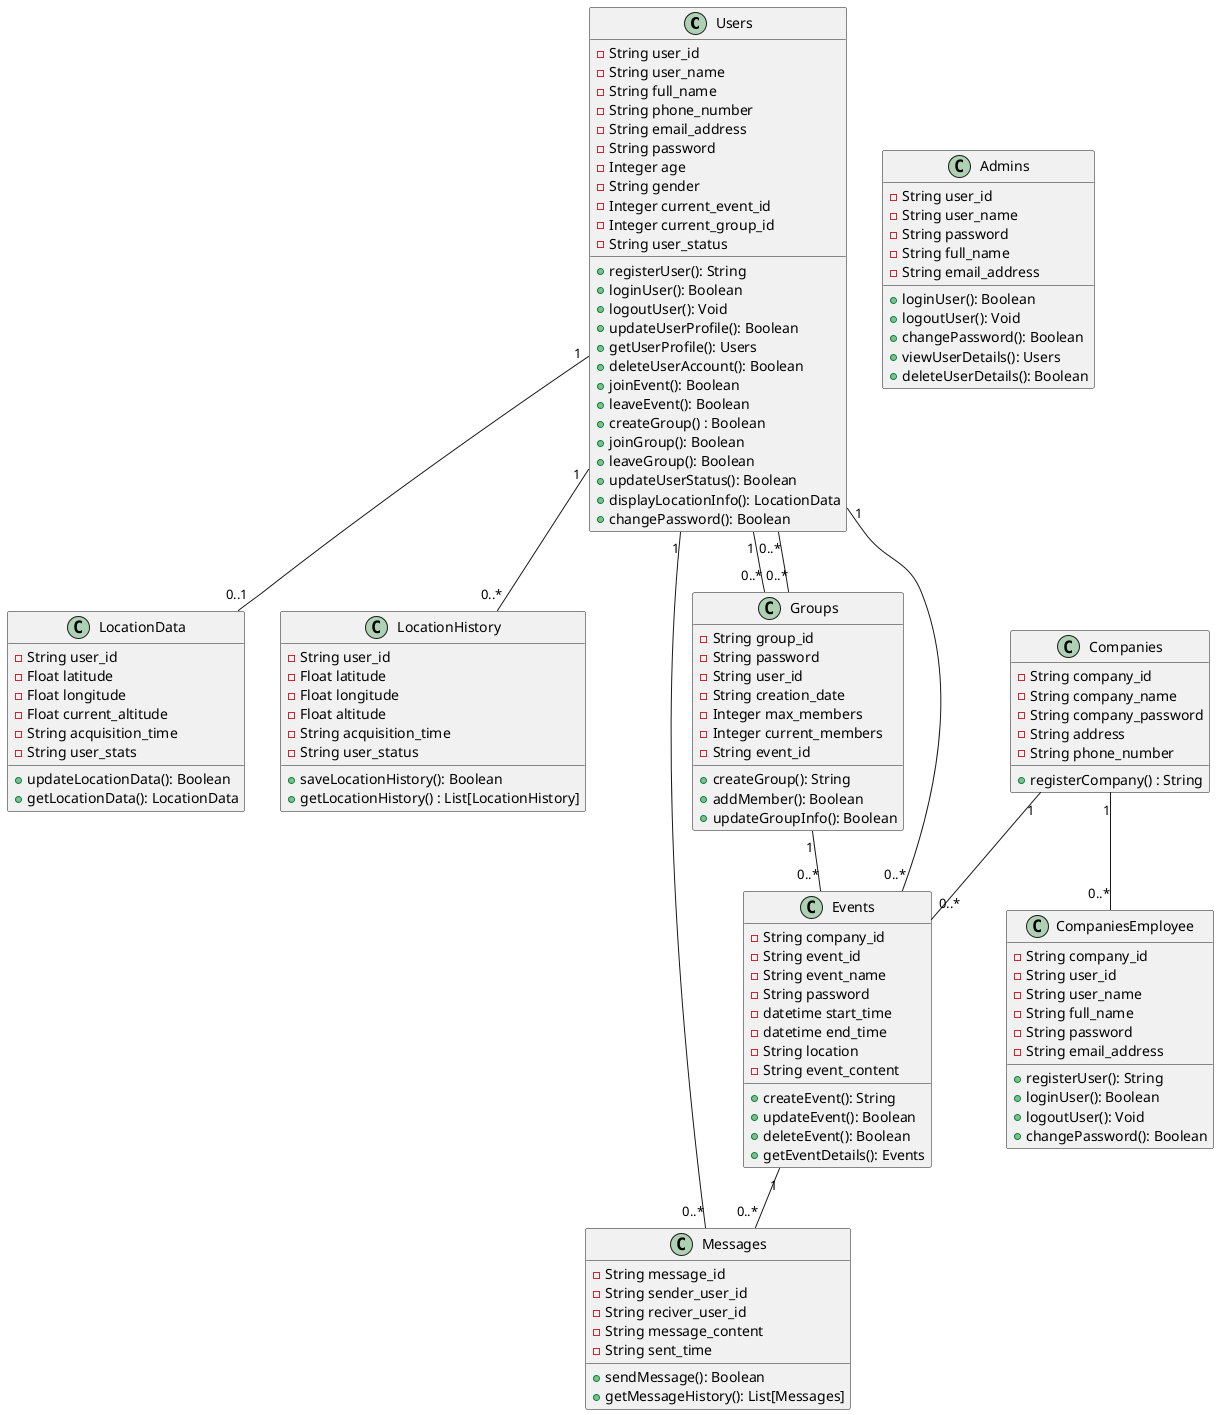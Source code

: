 @startuml

class Users {
    - String user_id
    - String user_name
    - String full_name
    - String phone_number
    - String email_address
    - String password
    - Integer age
    - String gender
    - Integer current_event_id
    - Integer current_group_id
    - String user_status

    + registerUser(): String
    + loginUser(): Boolean
    + logoutUser(): Void
    + updateUserProfile(): Boolean
    + getUserProfile(): Users
    + deleteUserAccount(): Boolean
    + joinEvent(): Boolean
    + leaveEvent(): Boolean
    + createGroup() : Boolean
    + joinGroup(): Boolean
    + leaveGroup(): Boolean
    + updateUserStatus(): Boolean
    + displayLocationInfo(): LocationData
    + changePassword(): Boolean
}

class Admins {
    - String user_id
    - String user_name
    - String password
    - String full_name
    - String email_address

    + loginUser(): Boolean
    + logoutUser(): Void
    + changePassword(): Boolean
    + viewUserDetails(): Users
    + deleteUserDetails(): Boolean
}

class Companies {
    - String company_id
    - String company_name
    - String company_password
    - String address
    - String phone_number

    + registerCompany() : String
}

class Events {
    - String company_id
    - String event_id
    - String event_name
    - String password
    - datetime start_time
    - datetime end_time
    - String location
    - String event_content

    + createEvent(): String
    + updateEvent(): Boolean
    + deleteEvent(): Boolean
    + getEventDetails(): Events
}

class LocationData {
    - String user_id
    - Float latitude
    - Float longitude
    - Float current_altitude
    - String acquisition_time
    - String user_stats

    + updateLocationData(): Boolean
    + getLocationData(): LocationData
}

class LocationHistory {
    - String user_id
    - Float latitude
    - Float longitude
    - Float altitude
    - String acquisition_time
    - String user_status

    + saveLocationHistory(): Boolean
    + getLocationHistory() : List[LocationHistory]
}

class Messages {
    - String message_id
    - String sender_user_id
    - String reciver_user_id
    - String message_content
    - String sent_time

    + sendMessage(): Boolean
    + getMessageHistory(): List[Messages]
}

class Groups {
    - String group_id
    - String password
    - String user_id
    - String creation_date
    - Integer max_members
    - Integer current_members
    - String event_id

    + createGroup(): String
    + addMember(): Boolean
    + updateGroupInfo(): Boolean
}

class CompaniesEmployee{
    - String company_id
    - String user_id
    - String user_name
    - String full_name
    - String password
    - String email_address

    + registerUser(): String
    + loginUser(): Boolean
    + logoutUser(): Void
    + changePassword(): Boolean
}

' 関連
Users "1" -- "0..*" Groups
Users "1" -- "0..*" Events
Users "1" -- "0..*" Messages
Users "1" -- "0..1" LocationData
Users "1" -- "0..*" LocationHistory

Groups "0..*" -- "0..*" Users
Groups "1" -- "0..*" Events

Companies "1" -- "0..*" Events
Companies "1" -- "0..*" CompaniesEmployee

Events "1" -- "0..*" Messages
@enduml
